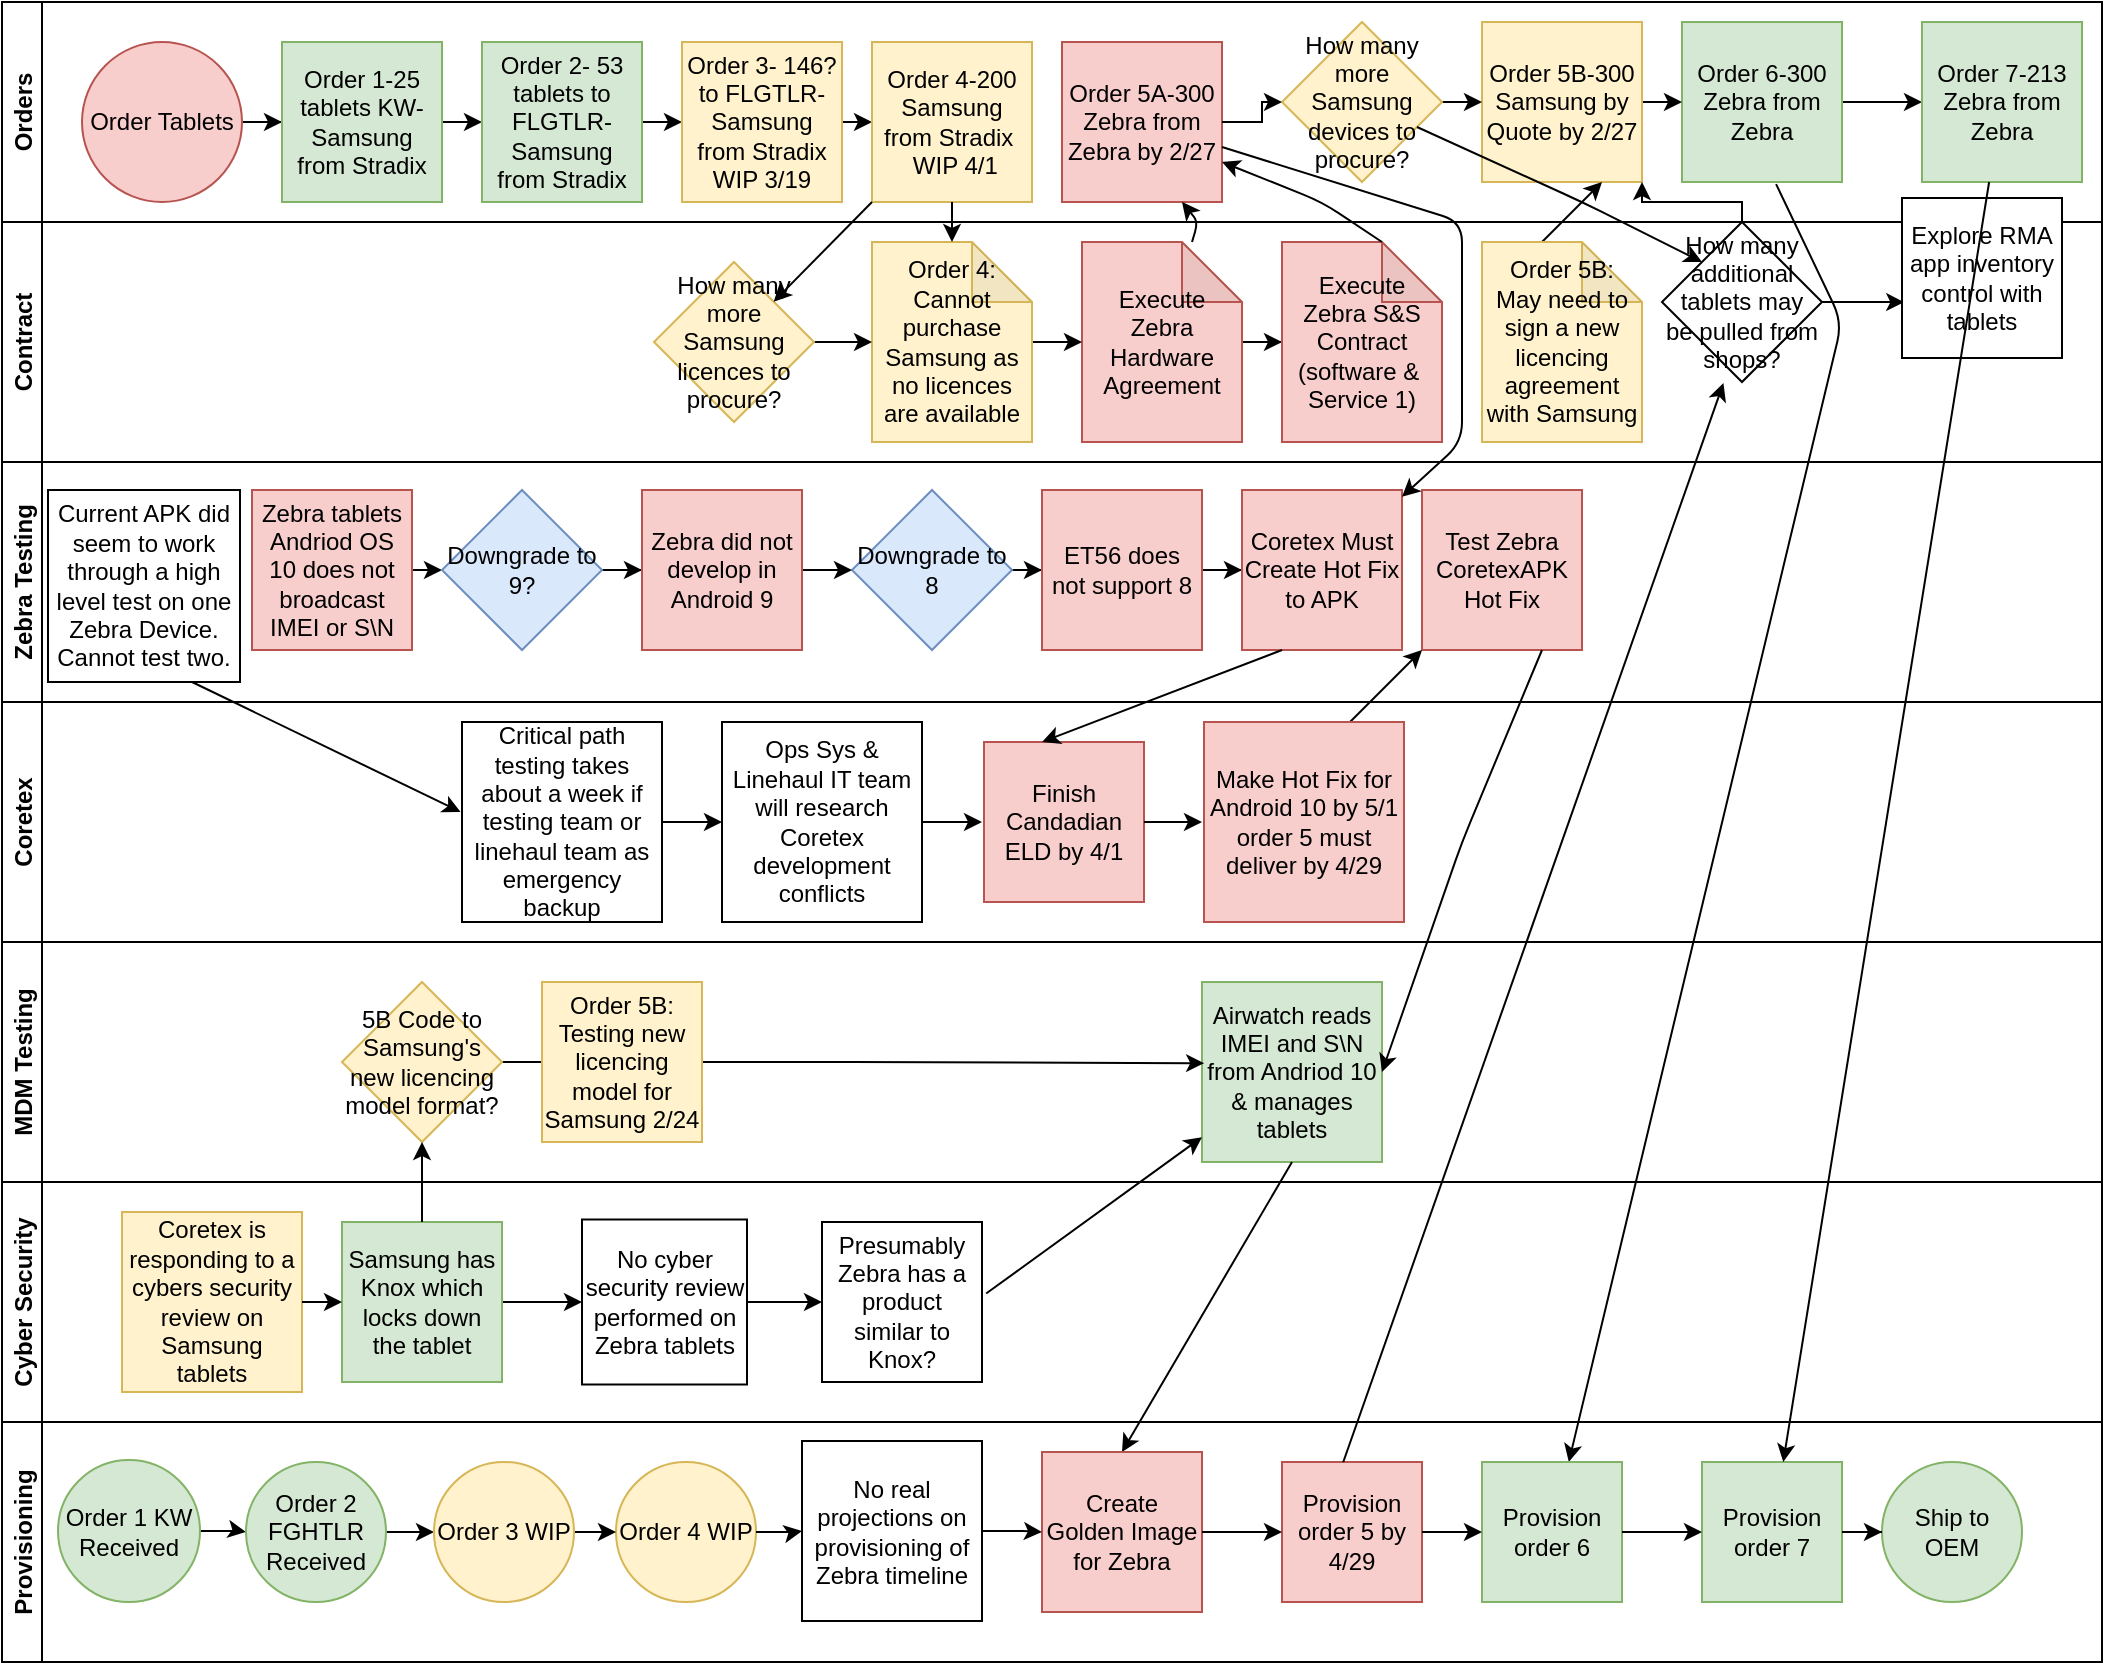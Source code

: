 <mxfile version="14.4.2" type="github">
  <diagram id="prtHgNgQTEPvFCAcTncT" name="Page-1">
    <mxGraphModel dx="1673" dy="1723" grid="1" gridSize="10" guides="1" tooltips="1" connect="1" arrows="1" fold="1" page="1" pageScale="1" pageWidth="1169" pageHeight="827" math="0" shadow="0">
      <root>
        <object label="" id="0">
          <mxCell />
        </object>
        <mxCell id="1" parent="0" />
        <mxCell id="XOxbf55b8lKNXetok6DY-13" value="Orders" style="swimlane;startSize=20;horizontal=0;" parent="1" vertex="1">
          <mxGeometry x="80" y="-810" width="1050" height="110" as="geometry" />
        </mxCell>
        <mxCell id="XOxbf55b8lKNXetok6DY-53" style="edgeStyle=orthogonalEdgeStyle;rounded=0;orthogonalLoop=1;jettySize=auto;html=1;entryX=0;entryY=0.5;entryDx=0;entryDy=0;" parent="XOxbf55b8lKNXetok6DY-13" source="XOxbf55b8lKNXetok6DY-18" target="XOxbf55b8lKNXetok6DY-19" edge="1">
          <mxGeometry relative="1" as="geometry" />
        </mxCell>
        <mxCell id="XOxbf55b8lKNXetok6DY-18" value="Order Tablets" style="ellipse;whiteSpace=wrap;html=1;aspect=fixed;fillColor=#f8cecc;strokeColor=#b85450;" parent="XOxbf55b8lKNXetok6DY-13" vertex="1">
          <mxGeometry x="40" y="20" width="80" height="80" as="geometry" />
        </mxCell>
        <mxCell id="XOxbf55b8lKNXetok6DY-54" style="edgeStyle=orthogonalEdgeStyle;rounded=0;orthogonalLoop=1;jettySize=auto;html=1;exitX=1;exitY=0.5;exitDx=0;exitDy=0;entryX=0;entryY=0.5;entryDx=0;entryDy=0;" parent="XOxbf55b8lKNXetok6DY-13" source="XOxbf55b8lKNXetok6DY-19" target="XOxbf55b8lKNXetok6DY-20" edge="1">
          <mxGeometry relative="1" as="geometry" />
        </mxCell>
        <mxCell id="XOxbf55b8lKNXetok6DY-19" value="Order 1-25 tablets KW-Samsung from Stradix" style="whiteSpace=wrap;html=1;aspect=fixed;fillColor=#d5e8d4;strokeColor=#82b366;" parent="XOxbf55b8lKNXetok6DY-13" vertex="1">
          <mxGeometry x="140" y="20" width="80" height="80" as="geometry" />
        </mxCell>
        <mxCell id="XOxbf55b8lKNXetok6DY-55" style="edgeStyle=orthogonalEdgeStyle;rounded=0;orthogonalLoop=1;jettySize=auto;html=1;exitX=1;exitY=0.5;exitDx=0;exitDy=0;entryX=0;entryY=0.5;entryDx=0;entryDy=0;" parent="XOxbf55b8lKNXetok6DY-13" source="XOxbf55b8lKNXetok6DY-20" target="XOxbf55b8lKNXetok6DY-21" edge="1">
          <mxGeometry relative="1" as="geometry" />
        </mxCell>
        <mxCell id="XOxbf55b8lKNXetok6DY-20" value="Order 2- 53 tablets to FLGTLR-Samsung from Stradix" style="whiteSpace=wrap;html=1;aspect=fixed;fillColor=#d5e8d4;strokeColor=#82b366;" parent="XOxbf55b8lKNXetok6DY-13" vertex="1">
          <mxGeometry x="240" y="20" width="80" height="80" as="geometry" />
        </mxCell>
        <mxCell id="XOxbf55b8lKNXetok6DY-56" style="edgeStyle=orthogonalEdgeStyle;rounded=0;orthogonalLoop=1;jettySize=auto;html=1;exitX=1;exitY=0.5;exitDx=0;exitDy=0;entryX=0;entryY=0.5;entryDx=0;entryDy=0;" parent="XOxbf55b8lKNXetok6DY-13" source="XOxbf55b8lKNXetok6DY-21" target="XOxbf55b8lKNXetok6DY-22" edge="1">
          <mxGeometry relative="1" as="geometry" />
        </mxCell>
        <mxCell id="XOxbf55b8lKNXetok6DY-21" value="Order 3- 146? to FLGTLR-Samsung from Stradix WIP 3/19" style="whiteSpace=wrap;html=1;aspect=fixed;fillColor=#fff2cc;strokeColor=#d6b656;" parent="XOxbf55b8lKNXetok6DY-13" vertex="1">
          <mxGeometry x="340" y="20" width="80" height="80" as="geometry" />
        </mxCell>
        <mxCell id="XOxbf55b8lKNXetok6DY-22" value="Order 4-200 Samsung from Stradix&amp;nbsp;&lt;br&gt;&amp;nbsp;WIP 4/1" style="whiteSpace=wrap;html=1;aspect=fixed;fillColor=#fff2cc;strokeColor=#d6b656;" parent="XOxbf55b8lKNXetok6DY-13" vertex="1">
          <mxGeometry x="435" y="20" width="80" height="80" as="geometry" />
        </mxCell>
        <mxCell id="XOxbf55b8lKNXetok6DY-23" value="Order 5A-300 Zebra from Zebra by 2/27" style="whiteSpace=wrap;html=1;aspect=fixed;fillColor=#f8cecc;strokeColor=#b85450;" parent="XOxbf55b8lKNXetok6DY-13" vertex="1">
          <mxGeometry x="530" y="20" width="80" height="80" as="geometry" />
        </mxCell>
        <mxCell id="XOxbf55b8lKNXetok6DY-84" style="edgeStyle=orthogonalEdgeStyle;rounded=0;orthogonalLoop=1;jettySize=auto;html=1;entryX=0;entryY=0.5;entryDx=0;entryDy=0;" parent="XOxbf55b8lKNXetok6DY-13" source="XOxbf55b8lKNXetok6DY-24" target="XOxbf55b8lKNXetok6DY-25" edge="1">
          <mxGeometry relative="1" as="geometry" />
        </mxCell>
        <mxCell id="XOxbf55b8lKNXetok6DY-24" value="Order 6-300 Zebra from Zebra" style="whiteSpace=wrap;html=1;aspect=fixed;fillColor=#d5e8d4;strokeColor=#82b366;" parent="XOxbf55b8lKNXetok6DY-13" vertex="1">
          <mxGeometry x="840" y="10" width="80" height="80" as="geometry" />
        </mxCell>
        <mxCell id="XOxbf55b8lKNXetok6DY-25" value="Order 7-213 Zebra from Zebra" style="whiteSpace=wrap;html=1;aspect=fixed;fillColor=#d5e8d4;strokeColor=#82b366;" parent="XOxbf55b8lKNXetok6DY-13" vertex="1">
          <mxGeometry x="960" y="10" width="80" height="80" as="geometry" />
        </mxCell>
        <mxCell id="A7MQ0ffrwgBu7bjcszJp-44" style="edgeStyle=orthogonalEdgeStyle;rounded=0;orthogonalLoop=1;jettySize=auto;html=1;exitX=1;exitY=0.5;exitDx=0;exitDy=0;entryX=0;entryY=0.5;entryDx=0;entryDy=0;" parent="XOxbf55b8lKNXetok6DY-13" source="A7MQ0ffrwgBu7bjcszJp-36" target="XOxbf55b8lKNXetok6DY-24" edge="1">
          <mxGeometry relative="1" as="geometry" />
        </mxCell>
        <mxCell id="A7MQ0ffrwgBu7bjcszJp-36" value="Order 5B-300 Samsung by Quote by 2/27" style="whiteSpace=wrap;html=1;aspect=fixed;fillColor=#fff2cc;strokeColor=#d6b656;" parent="XOxbf55b8lKNXetok6DY-13" vertex="1">
          <mxGeometry x="740" y="10" width="80" height="80" as="geometry" />
        </mxCell>
        <mxCell id="A7MQ0ffrwgBu7bjcszJp-47" style="edgeStyle=orthogonalEdgeStyle;rounded=0;orthogonalLoop=1;jettySize=auto;html=1;exitX=1;exitY=0.5;exitDx=0;exitDy=0;entryX=0;entryY=0.5;entryDx=0;entryDy=0;" parent="XOxbf55b8lKNXetok6DY-13" source="A7MQ0ffrwgBu7bjcszJp-45" target="A7MQ0ffrwgBu7bjcszJp-36" edge="1">
          <mxGeometry relative="1" as="geometry" />
        </mxCell>
        <mxCell id="A7MQ0ffrwgBu7bjcszJp-45" value="&lt;span&gt;How many more Samsung devices to procure?&lt;/span&gt;" style="rhombus;whiteSpace=wrap;html=1;fillColor=#fff2cc;strokeColor=#d6b656;" parent="XOxbf55b8lKNXetok6DY-13" vertex="1">
          <mxGeometry x="640" y="10" width="80" height="80" as="geometry" />
        </mxCell>
        <mxCell id="A7MQ0ffrwgBu7bjcszJp-46" style="edgeStyle=orthogonalEdgeStyle;rounded=0;orthogonalLoop=1;jettySize=auto;html=1;entryX=0;entryY=0.5;entryDx=0;entryDy=0;" parent="XOxbf55b8lKNXetok6DY-13" source="XOxbf55b8lKNXetok6DY-23" target="A7MQ0ffrwgBu7bjcszJp-45" edge="1">
          <mxGeometry relative="1" as="geometry">
            <mxPoint x="705" y="-750" as="sourcePoint" />
            <mxPoint x="818.32" y="-765.48" as="targetPoint" />
          </mxGeometry>
        </mxCell>
        <mxCell id="DuRdurXmBzNBN-OfUdLP-6" value="" style="endArrow=classic;html=1;" edge="1" parent="XOxbf55b8lKNXetok6DY-13">
          <mxGeometry width="50" height="50" relative="1" as="geometry">
            <mxPoint x="770" y="120" as="sourcePoint" />
            <mxPoint x="800" y="90" as="targetPoint" />
          </mxGeometry>
        </mxCell>
        <mxCell id="XOxbf55b8lKNXetok6DY-15" value="Zebra Testing" style="swimlane;startSize=20;horizontal=0;" parent="1" vertex="1">
          <mxGeometry x="80" y="-580" width="1050" height="120" as="geometry">
            <mxRectangle x="39" y="210" width="30" height="100" as="alternateBounds" />
          </mxGeometry>
        </mxCell>
        <mxCell id="XOxbf55b8lKNXetok6DY-65" style="edgeStyle=orthogonalEdgeStyle;rounded=0;orthogonalLoop=1;jettySize=auto;html=1;exitX=1;exitY=0.5;exitDx=0;exitDy=0;entryX=0;entryY=0.5;entryDx=0;entryDy=0;" parent="XOxbf55b8lKNXetok6DY-15" source="XOxbf55b8lKNXetok6DY-27" target="XOxbf55b8lKNXetok6DY-28" edge="1">
          <mxGeometry relative="1" as="geometry" />
        </mxCell>
        <mxCell id="XOxbf55b8lKNXetok6DY-27" value="Zebra tablets Andriod OS 10 does not broadcast IMEI or S\N" style="whiteSpace=wrap;html=1;aspect=fixed;rounded=0;fillColor=#f8cecc;strokeColor=#b85450;" parent="XOxbf55b8lKNXetok6DY-15" vertex="1">
          <mxGeometry x="125" y="14" width="80" height="80" as="geometry" />
        </mxCell>
        <mxCell id="XOxbf55b8lKNXetok6DY-66" style="edgeStyle=orthogonalEdgeStyle;rounded=0;orthogonalLoop=1;jettySize=auto;html=1;entryX=0;entryY=0.5;entryDx=0;entryDy=0;" parent="XOxbf55b8lKNXetok6DY-15" source="XOxbf55b8lKNXetok6DY-28" target="XOxbf55b8lKNXetok6DY-30" edge="1">
          <mxGeometry relative="1" as="geometry" />
        </mxCell>
        <mxCell id="XOxbf55b8lKNXetok6DY-28" value="Downgrade to 9?" style="rhombus;whiteSpace=wrap;html=1;rounded=0;fillColor=#dae8fc;strokeColor=#6c8ebf;" parent="XOxbf55b8lKNXetok6DY-15" vertex="1">
          <mxGeometry x="220" y="14" width="80" height="80" as="geometry" />
        </mxCell>
        <mxCell id="XOxbf55b8lKNXetok6DY-68" style="edgeStyle=orthogonalEdgeStyle;rounded=0;orthogonalLoop=1;jettySize=auto;html=1;exitX=1;exitY=0.5;exitDx=0;exitDy=0;" parent="XOxbf55b8lKNXetok6DY-15" source="XOxbf55b8lKNXetok6DY-29" target="XOxbf55b8lKNXetok6DY-31" edge="1">
          <mxGeometry relative="1" as="geometry" />
        </mxCell>
        <mxCell id="XOxbf55b8lKNXetok6DY-29" value="Downgrade to 8" style="rhombus;whiteSpace=wrap;html=1;rounded=0;fillColor=#dae8fc;strokeColor=#6c8ebf;" parent="XOxbf55b8lKNXetok6DY-15" vertex="1">
          <mxGeometry x="425" y="14" width="80" height="80" as="geometry" />
        </mxCell>
        <mxCell id="XOxbf55b8lKNXetok6DY-67" style="edgeStyle=orthogonalEdgeStyle;rounded=0;orthogonalLoop=1;jettySize=auto;html=1;exitX=1;exitY=0.5;exitDx=0;exitDy=0;entryX=0;entryY=0.5;entryDx=0;entryDy=0;" parent="XOxbf55b8lKNXetok6DY-15" source="XOxbf55b8lKNXetok6DY-30" target="XOxbf55b8lKNXetok6DY-29" edge="1">
          <mxGeometry relative="1" as="geometry" />
        </mxCell>
        <mxCell id="XOxbf55b8lKNXetok6DY-30" value="Zebra did not develop in Android 9" style="whiteSpace=wrap;html=1;aspect=fixed;rounded=0;fillColor=#f8cecc;strokeColor=#b85450;" parent="XOxbf55b8lKNXetok6DY-15" vertex="1">
          <mxGeometry x="320" y="14" width="80" height="80" as="geometry" />
        </mxCell>
        <mxCell id="XOxbf55b8lKNXetok6DY-69" style="edgeStyle=orthogonalEdgeStyle;rounded=0;orthogonalLoop=1;jettySize=auto;html=1;entryX=0;entryY=0.5;entryDx=0;entryDy=0;" parent="XOxbf55b8lKNXetok6DY-15" source="XOxbf55b8lKNXetok6DY-31" target="XOxbf55b8lKNXetok6DY-42" edge="1">
          <mxGeometry relative="1" as="geometry" />
        </mxCell>
        <mxCell id="XOxbf55b8lKNXetok6DY-31" value="ET56 does not support 8" style="whiteSpace=wrap;html=1;aspect=fixed;rounded=0;fillColor=#f8cecc;strokeColor=#b85450;" parent="XOxbf55b8lKNXetok6DY-15" vertex="1">
          <mxGeometry x="520" y="14" width="80" height="80" as="geometry" />
        </mxCell>
        <mxCell id="XOxbf55b8lKNXetok6DY-42" value="Coretex Must Create Hot Fix to APK" style="whiteSpace=wrap;html=1;aspect=fixed;rounded=0;fillColor=#f8cecc;strokeColor=#b85450;" parent="XOxbf55b8lKNXetok6DY-15" vertex="1">
          <mxGeometry x="620" y="14" width="80" height="80" as="geometry" />
        </mxCell>
        <mxCell id="XOxbf55b8lKNXetok6DY-44" value="Test Zebra CoretexAPK Hot Fix" style="whiteSpace=wrap;html=1;aspect=fixed;rounded=0;fillColor=#f8cecc;strokeColor=#b85450;" parent="XOxbf55b8lKNXetok6DY-15" vertex="1">
          <mxGeometry x="710" y="14" width="80" height="80" as="geometry" />
        </mxCell>
        <mxCell id="XOxbf55b8lKNXetok6DY-72" value="" style="endArrow=classic;html=1;" parent="XOxbf55b8lKNXetok6DY-15" edge="1">
          <mxGeometry width="50" height="50" relative="1" as="geometry">
            <mxPoint x="660" y="144" as="sourcePoint" />
            <mxPoint x="710" y="94" as="targetPoint" />
          </mxGeometry>
        </mxCell>
        <mxCell id="A7MQ0ffrwgBu7bjcszJp-31" value="Current APK did seem to work through a high level test on one Zebra Device. Cannot test two." style="whiteSpace=wrap;html=1;aspect=fixed;" parent="XOxbf55b8lKNXetok6DY-15" vertex="1">
          <mxGeometry x="23" y="14" width="96" height="96" as="geometry" />
        </mxCell>
        <mxCell id="XOxbf55b8lKNXetok6DY-14" value="Contract" style="swimlane;startSize=20;horizontal=0;rounded=0;" parent="1" vertex="1">
          <mxGeometry x="80" y="-700" width="1050" height="120" as="geometry" />
        </mxCell>
        <mxCell id="A7MQ0ffrwgBu7bjcszJp-10" style="edgeStyle=orthogonalEdgeStyle;rounded=0;orthogonalLoop=1;jettySize=auto;html=1;entryX=0;entryY=0.5;entryDx=0;entryDy=0;entryPerimeter=0;" parent="XOxbf55b8lKNXetok6DY-14" source="XOxbf55b8lKNXetok6DY-26" target="A7MQ0ffrwgBu7bjcszJp-8" edge="1">
          <mxGeometry relative="1" as="geometry" />
        </mxCell>
        <mxCell id="XOxbf55b8lKNXetok6DY-26" value="Execute Zebra Hardware Agreement" style="shape=note;whiteSpace=wrap;html=1;backgroundOutline=1;darkOpacity=0.05;rounded=0;fillColor=#f8cecc;strokeColor=#b85450;" parent="XOxbf55b8lKNXetok6DY-14" vertex="1">
          <mxGeometry x="540" y="10" width="80" height="100" as="geometry" />
        </mxCell>
        <mxCell id="XOxbf55b8lKNXetok6DY-58" style="edgeStyle=orthogonalEdgeStyle;rounded=0;orthogonalLoop=1;jettySize=auto;html=1;entryX=0;entryY=0.5;entryDx=0;entryDy=0;entryPerimeter=0;" parent="XOxbf55b8lKNXetok6DY-14" source="XOxbf55b8lKNXetok6DY-32" target="XOxbf55b8lKNXetok6DY-26" edge="1">
          <mxGeometry relative="1" as="geometry" />
        </mxCell>
        <mxCell id="XOxbf55b8lKNXetok6DY-32" value="Order 4: Cannot purchase Samsung as no licences are available" style="shape=note;whiteSpace=wrap;html=1;backgroundOutline=1;darkOpacity=0.05;rounded=0;fillColor=#fff2cc;strokeColor=#d6b656;" parent="XOxbf55b8lKNXetok6DY-14" vertex="1">
          <mxGeometry x="435" y="10" width="80" height="100" as="geometry" />
        </mxCell>
        <mxCell id="A7MQ0ffrwgBu7bjcszJp-8" value="Execute Zebra S&amp;amp;S Contract (software &amp;amp;&amp;nbsp; Service 1)" style="shape=note;whiteSpace=wrap;html=1;backgroundOutline=1;darkOpacity=0.05;rounded=0;fillColor=#f8cecc;strokeColor=#b85450;" parent="XOxbf55b8lKNXetok6DY-14" vertex="1">
          <mxGeometry x="640" y="10" width="80" height="100" as="geometry" />
        </mxCell>
        <mxCell id="A7MQ0ffrwgBu7bjcszJp-11" value="" style="endArrow=classic;html=1;entryX=1;entryY=0.75;entryDx=0;entryDy=0;" parent="XOxbf55b8lKNXetok6DY-14" target="XOxbf55b8lKNXetok6DY-23" edge="1">
          <mxGeometry width="50" height="50" relative="1" as="geometry">
            <mxPoint x="690" y="10" as="sourcePoint" />
            <mxPoint x="740" y="-40" as="targetPoint" />
            <Array as="points">
              <mxPoint x="660" y="-10" />
            </Array>
          </mxGeometry>
        </mxCell>
        <mxCell id="A7MQ0ffrwgBu7bjcszJp-43" style="edgeStyle=orthogonalEdgeStyle;rounded=0;orthogonalLoop=1;jettySize=auto;html=1;" parent="XOxbf55b8lKNXetok6DY-14" source="A7MQ0ffrwgBu7bjcszJp-41" edge="1">
          <mxGeometry relative="1" as="geometry">
            <mxPoint x="435" y="60" as="targetPoint" />
          </mxGeometry>
        </mxCell>
        <mxCell id="A7MQ0ffrwgBu7bjcszJp-41" value="&lt;span&gt;How many more Samsung licences to procure?&lt;/span&gt;" style="rhombus;whiteSpace=wrap;html=1;fillColor=#fff2cc;strokeColor=#d6b656;" parent="XOxbf55b8lKNXetok6DY-14" vertex="1">
          <mxGeometry x="326" y="20" width="80" height="80" as="geometry" />
        </mxCell>
        <mxCell id="DuRdurXmBzNBN-OfUdLP-7" style="edgeStyle=orthogonalEdgeStyle;rounded=0;orthogonalLoop=1;jettySize=auto;html=1;exitX=1;exitY=0.5;exitDx=0;exitDy=0;entryX=0.014;entryY=0.651;entryDx=0;entryDy=0;entryPerimeter=0;" edge="1" parent="XOxbf55b8lKNXetok6DY-14" source="A7MQ0ffrwgBu7bjcszJp-54" target="A7MQ0ffrwgBu7bjcszJp-35">
          <mxGeometry relative="1" as="geometry" />
        </mxCell>
        <mxCell id="A7MQ0ffrwgBu7bjcszJp-54" value="How many additional tablets may be pulled from shops?" style="rhombus;whiteSpace=wrap;html=1;" parent="XOxbf55b8lKNXetok6DY-14" vertex="1">
          <mxGeometry x="830" width="80" height="80" as="geometry" />
        </mxCell>
        <mxCell id="DuRdurXmBzNBN-OfUdLP-5" value="Order 5B: May need to sign a new licencing agreement with Samsung" style="shape=note;whiteSpace=wrap;html=1;backgroundOutline=1;darkOpacity=0.05;rounded=0;fillColor=#fff2cc;strokeColor=#d6b656;" vertex="1" parent="XOxbf55b8lKNXetok6DY-14">
          <mxGeometry x="740" y="10" width="80" height="100" as="geometry" />
        </mxCell>
        <mxCell id="A7MQ0ffrwgBu7bjcszJp-35" value="Explore RMA app inventory control with tablets" style="whiteSpace=wrap;html=1;aspect=fixed;" parent="XOxbf55b8lKNXetok6DY-14" vertex="1">
          <mxGeometry x="950" y="-12" width="80" height="80" as="geometry" />
        </mxCell>
        <mxCell id="XOxbf55b8lKNXetok6DY-36" value="Coretex" style="swimlane;startSize=20;horizontal=0;rounded=0;swimlaneLine=1;" parent="1" vertex="1">
          <mxGeometry x="80" y="-460" width="1050" height="120" as="geometry">
            <mxRectangle x="40" y="240" width="30" height="70" as="alternateBounds" />
          </mxGeometry>
        </mxCell>
        <mxCell id="XOxbf55b8lKNXetok6DY-37" value="Finish Candadian ELD by 4/1" style="whiteSpace=wrap;html=1;aspect=fixed;rounded=0;fillColor=#f8cecc;strokeColor=#b85450;" parent="XOxbf55b8lKNXetok6DY-36" vertex="1">
          <mxGeometry x="491" y="20" width="80" height="80" as="geometry" />
        </mxCell>
        <mxCell id="XOxbf55b8lKNXetok6DY-38" value="Make Hot Fix for Android 10 by 5/1 order 5 must deliver by 4/29" style="whiteSpace=wrap;html=1;aspect=fixed;rounded=0;fillColor=#f8cecc;strokeColor=#b85450;" parent="XOxbf55b8lKNXetok6DY-36" vertex="1">
          <mxGeometry x="601" y="10" width="100" height="100" as="geometry" />
        </mxCell>
        <mxCell id="A7MQ0ffrwgBu7bjcszJp-53" style="edgeStyle=orthogonalEdgeStyle;rounded=0;orthogonalLoop=1;jettySize=auto;html=1;exitX=1;exitY=0.5;exitDx=0;exitDy=0;entryX=0;entryY=0.5;entryDx=0;entryDy=0;" parent="XOxbf55b8lKNXetok6DY-36" source="A7MQ0ffrwgBu7bjcszJp-32" target="A7MQ0ffrwgBu7bjcszJp-33" edge="1">
          <mxGeometry relative="1" as="geometry" />
        </mxCell>
        <mxCell id="A7MQ0ffrwgBu7bjcszJp-32" value="Critical path testing takes about a week if testing team or linehaul team as emergency backup" style="whiteSpace=wrap;html=1;aspect=fixed;" parent="XOxbf55b8lKNXetok6DY-36" vertex="1">
          <mxGeometry x="230" y="10" width="100" height="100" as="geometry" />
        </mxCell>
        <mxCell id="A7MQ0ffrwgBu7bjcszJp-33" value="Ops Sys &amp;amp; Linehaul IT team will research Coretex development conflicts" style="whiteSpace=wrap;html=1;aspect=fixed;" parent="XOxbf55b8lKNXetok6DY-36" vertex="1">
          <mxGeometry x="360" y="10" width="100" height="100" as="geometry" />
        </mxCell>
        <mxCell id="XOxbf55b8lKNXetok6DY-17" value="Cyber Security" style="swimlane;startSize=20;horizontal=0;" parent="1" vertex="1">
          <mxGeometry x="80" y="-220" width="1050" height="120" as="geometry">
            <mxRectangle x="40" y="480" width="30" height="100" as="alternateBounds" />
          </mxGeometry>
        </mxCell>
        <mxCell id="A7MQ0ffrwgBu7bjcszJp-1" value="Coretex is responding to a cybers security review on Samsung tablets" style="whiteSpace=wrap;html=1;aspect=fixed;fillColor=#fff2cc;strokeColor=#d6b656;" parent="XOxbf55b8lKNXetok6DY-17" vertex="1">
          <mxGeometry x="60" y="15" width="90" height="90" as="geometry" />
        </mxCell>
        <mxCell id="A7MQ0ffrwgBu7bjcszJp-2" value="No cyber security review performed on Zebra tablets" style="whiteSpace=wrap;html=1;aspect=fixed;" parent="XOxbf55b8lKNXetok6DY-17" vertex="1">
          <mxGeometry x="290" y="18.75" width="82.5" height="82.5" as="geometry" />
        </mxCell>
        <mxCell id="A7MQ0ffrwgBu7bjcszJp-3" style="edgeStyle=orthogonalEdgeStyle;rounded=0;orthogonalLoop=1;jettySize=auto;html=1;exitX=1;exitY=0.5;exitDx=0;exitDy=0;entryX=0;entryY=0.5;entryDx=0;entryDy=0;" parent="XOxbf55b8lKNXetok6DY-17" source="A7MQ0ffrwgBu7bjcszJp-12" target="A7MQ0ffrwgBu7bjcszJp-2" edge="1">
          <mxGeometry relative="1" as="geometry" />
        </mxCell>
        <mxCell id="A7MQ0ffrwgBu7bjcszJp-15" value="Presumably Zebra has a product similar to Knox?" style="whiteSpace=wrap;html=1;aspect=fixed;" parent="XOxbf55b8lKNXetok6DY-17" vertex="1">
          <mxGeometry x="410" y="20" width="80" height="80" as="geometry" />
        </mxCell>
        <mxCell id="A7MQ0ffrwgBu7bjcszJp-16" style="edgeStyle=orthogonalEdgeStyle;rounded=0;orthogonalLoop=1;jettySize=auto;html=1;exitX=1;exitY=0.5;exitDx=0;exitDy=0;entryX=0;entryY=0.5;entryDx=0;entryDy=0;" parent="XOxbf55b8lKNXetok6DY-17" source="A7MQ0ffrwgBu7bjcszJp-2" target="A7MQ0ffrwgBu7bjcszJp-15" edge="1">
          <mxGeometry relative="1" as="geometry">
            <mxPoint x="352.5" y="60" as="sourcePoint" />
            <mxPoint x="600" y="-60" as="targetPoint" />
          </mxGeometry>
        </mxCell>
        <mxCell id="A7MQ0ffrwgBu7bjcszJp-12" value="Samsung has Knox which locks down the tablet" style="whiteSpace=wrap;html=1;aspect=fixed;fillColor=#d5e8d4;strokeColor=#82b366;" parent="XOxbf55b8lKNXetok6DY-17" vertex="1">
          <mxGeometry x="170" y="20" width="80" height="80" as="geometry" />
        </mxCell>
        <mxCell id="A7MQ0ffrwgBu7bjcszJp-17" style="edgeStyle=orthogonalEdgeStyle;rounded=0;orthogonalLoop=1;jettySize=auto;html=1;exitX=1;exitY=0.5;exitDx=0;exitDy=0;entryX=0;entryY=0.5;entryDx=0;entryDy=0;" parent="XOxbf55b8lKNXetok6DY-17" source="A7MQ0ffrwgBu7bjcszJp-1" target="A7MQ0ffrwgBu7bjcszJp-12" edge="1">
          <mxGeometry relative="1" as="geometry">
            <mxPoint x="230" y="-110" as="sourcePoint" />
            <mxPoint x="350" y="-110" as="targetPoint" />
          </mxGeometry>
        </mxCell>
        <mxCell id="XOxbf55b8lKNXetok6DY-16" value="MDM Testing" style="swimlane;startSize=20;horizontal=0;" parent="1" vertex="1">
          <mxGeometry x="80" y="-340" width="1050" height="120" as="geometry">
            <mxRectangle x="40" y="360" width="30" height="100" as="alternateBounds" />
          </mxGeometry>
        </mxCell>
        <mxCell id="XOxbf55b8lKNXetok6DY-33" value="Airwatch reads IMEI and S\N from Andriod 10 &amp;amp; manages tablets" style="whiteSpace=wrap;html=1;aspect=fixed;rounded=0;fillColor=#d5e8d4;strokeColor=#82b366;" parent="XOxbf55b8lKNXetok6DY-16" vertex="1">
          <mxGeometry x="600" y="20" width="90" height="90" as="geometry" />
        </mxCell>
        <mxCell id="A7MQ0ffrwgBu7bjcszJp-62" style="edgeStyle=orthogonalEdgeStyle;rounded=0;orthogonalLoop=1;jettySize=auto;html=1;entryX=0.012;entryY=0.451;entryDx=0;entryDy=0;entryPerimeter=0;" parent="XOxbf55b8lKNXetok6DY-16" source="A7MQ0ffrwgBu7bjcszJp-37" target="XOxbf55b8lKNXetok6DY-33" edge="1">
          <mxGeometry relative="1" as="geometry" />
        </mxCell>
        <mxCell id="A7MQ0ffrwgBu7bjcszJp-37" value="&lt;span&gt;5B Code to Samsung&#39;s new licencing model format?&lt;/span&gt;" style="rhombus;whiteSpace=wrap;html=1;fillColor=#fff2cc;strokeColor=#d6b656;" parent="XOxbf55b8lKNXetok6DY-16" vertex="1">
          <mxGeometry x="170" y="20" width="80" height="80" as="geometry" />
        </mxCell>
        <mxCell id="DuRdurXmBzNBN-OfUdLP-1" value="Order 5B: Testing new licencing model for Samsung 2/24" style="whiteSpace=wrap;html=1;aspect=fixed;fillColor=#fff2cc;strokeColor=#d6b656;" vertex="1" parent="XOxbf55b8lKNXetok6DY-16">
          <mxGeometry x="270" y="20" width="80" height="80" as="geometry" />
        </mxCell>
        <mxCell id="XOxbf55b8lKNXetok6DY-57" style="edgeStyle=orthogonalEdgeStyle;rounded=0;orthogonalLoop=1;jettySize=auto;html=1;exitX=0.5;exitY=1;exitDx=0;exitDy=0;entryX=0.5;entryY=0;entryDx=0;entryDy=0;entryPerimeter=0;" parent="1" source="XOxbf55b8lKNXetok6DY-22" target="XOxbf55b8lKNXetok6DY-32" edge="1">
          <mxGeometry relative="1" as="geometry" />
        </mxCell>
        <mxCell id="XOxbf55b8lKNXetok6DY-61" value="" style="endArrow=classic;html=1;entryX=0.75;entryY=1;entryDx=0;entryDy=0;" parent="1" source="XOxbf55b8lKNXetok6DY-26" target="XOxbf55b8lKNXetok6DY-23" edge="1">
          <mxGeometry width="50" height="50" relative="1" as="geometry">
            <mxPoint x="640" y="-670" as="sourcePoint" />
            <mxPoint x="690" y="-720" as="targetPoint" />
            <Array as="points">
              <mxPoint x="678" y="-700" />
            </Array>
          </mxGeometry>
        </mxCell>
        <mxCell id="XOxbf55b8lKNXetok6DY-64" value="" style="endArrow=classic;html=1;" parent="1" source="XOxbf55b8lKNXetok6DY-23" target="XOxbf55b8lKNXetok6DY-42" edge="1">
          <mxGeometry width="50" height="50" relative="1" as="geometry">
            <mxPoint x="640" y="-670" as="sourcePoint" />
            <mxPoint x="690" y="-720" as="targetPoint" />
            <Array as="points">
              <mxPoint x="810" y="-700" />
              <mxPoint x="810" y="-590" />
            </Array>
          </mxGeometry>
        </mxCell>
        <mxCell id="XOxbf55b8lKNXetok6DY-71" style="edgeStyle=orthogonalEdgeStyle;rounded=0;orthogonalLoop=1;jettySize=auto;html=1;" parent="1" source="XOxbf55b8lKNXetok6DY-37" edge="1">
          <mxGeometry relative="1" as="geometry">
            <mxPoint x="680" y="-400" as="targetPoint" />
          </mxGeometry>
        </mxCell>
        <mxCell id="XOxbf55b8lKNXetok6DY-73" value="" style="endArrow=classic;html=1;exitX=0.75;exitY=1;exitDx=0;exitDy=0;entryX=1;entryY=0.5;entryDx=0;entryDy=0;" parent="1" source="XOxbf55b8lKNXetok6DY-44" target="XOxbf55b8lKNXetok6DY-33" edge="1">
          <mxGeometry width="50" height="50" relative="1" as="geometry">
            <mxPoint x="820" y="-400" as="sourcePoint" />
            <mxPoint x="870" y="-440" as="targetPoint" />
            <Array as="points">
              <mxPoint x="810" y="-390" />
            </Array>
          </mxGeometry>
        </mxCell>
        <mxCell id="XOxbf55b8lKNXetok6DY-74" value="" style="endArrow=classic;html=1;exitX=0.5;exitY=1;exitDx=0;exitDy=0;entryX=0.5;entryY=0;entryDx=0;entryDy=0;" parent="1" source="XOxbf55b8lKNXetok6DY-33" target="XOxbf55b8lKNXetok6DY-39" edge="1">
          <mxGeometry width="50" height="50" relative="1" as="geometry">
            <mxPoint x="590" y="-170" as="sourcePoint" />
            <mxPoint x="640" y="-220" as="targetPoint" />
          </mxGeometry>
        </mxCell>
        <mxCell id="XOxbf55b8lKNXetok6DY-82" value="" style="endArrow=classic;html=1;exitX=0.588;exitY=1.013;exitDx=0;exitDy=0;exitPerimeter=0;" parent="1" source="XOxbf55b8lKNXetok6DY-24" target="XOxbf55b8lKNXetok6DY-50" edge="1">
          <mxGeometry width="50" height="50" relative="1" as="geometry">
            <mxPoint x="830" y="-620" as="sourcePoint" />
            <mxPoint x="880" y="-670" as="targetPoint" />
            <Array as="points">
              <mxPoint x="1000" y="-650" />
            </Array>
          </mxGeometry>
        </mxCell>
        <mxCell id="A7MQ0ffrwgBu7bjcszJp-7" value="Provisioning" style="swimlane;startSize=20;horizontal=0;" parent="1" vertex="1">
          <mxGeometry x="80" y="-100" width="1050" height="120" as="geometry" />
        </mxCell>
        <mxCell id="XOxbf55b8lKNXetok6DY-39" value="Create Golden Image for Zebra" style="whiteSpace=wrap;html=1;aspect=fixed;rounded=0;fillColor=#f8cecc;strokeColor=#b85450;" parent="A7MQ0ffrwgBu7bjcszJp-7" vertex="1">
          <mxGeometry x="520" y="15" width="80" height="80" as="geometry" />
        </mxCell>
        <mxCell id="XOxbf55b8lKNXetok6DY-41" value="Provision order 5 by 4/29" style="whiteSpace=wrap;html=1;aspect=fixed;rounded=0;fillColor=#f8cecc;strokeColor=#b85450;" parent="A7MQ0ffrwgBu7bjcszJp-7" vertex="1">
          <mxGeometry x="640" y="20" width="70" height="70" as="geometry" />
        </mxCell>
        <mxCell id="XOxbf55b8lKNXetok6DY-75" style="edgeStyle=orthogonalEdgeStyle;rounded=0;orthogonalLoop=1;jettySize=auto;html=1;entryX=0;entryY=0.5;entryDx=0;entryDy=0;" parent="A7MQ0ffrwgBu7bjcszJp-7" source="XOxbf55b8lKNXetok6DY-39" target="XOxbf55b8lKNXetok6DY-41" edge="1">
          <mxGeometry relative="1" as="geometry" />
        </mxCell>
        <mxCell id="XOxbf55b8lKNXetok6DY-50" value="Provision order 6" style="whiteSpace=wrap;html=1;aspect=fixed;rounded=0;fillColor=#d5e8d4;strokeColor=#82b366;" parent="A7MQ0ffrwgBu7bjcszJp-7" vertex="1">
          <mxGeometry x="740" y="20" width="70" height="70" as="geometry" />
        </mxCell>
        <mxCell id="XOxbf55b8lKNXetok6DY-76" style="edgeStyle=orthogonalEdgeStyle;rounded=0;orthogonalLoop=1;jettySize=auto;html=1;exitX=1;exitY=0.5;exitDx=0;exitDy=0;entryX=0;entryY=0.5;entryDx=0;entryDy=0;" parent="A7MQ0ffrwgBu7bjcszJp-7" source="XOxbf55b8lKNXetok6DY-41" target="XOxbf55b8lKNXetok6DY-50" edge="1">
          <mxGeometry relative="1" as="geometry" />
        </mxCell>
        <mxCell id="XOxbf55b8lKNXetok6DY-52" value="Provision order 7" style="whiteSpace=wrap;html=1;aspect=fixed;rounded=0;fillColor=#d5e8d4;strokeColor=#82b366;" parent="A7MQ0ffrwgBu7bjcszJp-7" vertex="1">
          <mxGeometry x="850" y="20" width="70" height="70" as="geometry" />
        </mxCell>
        <mxCell id="XOxbf55b8lKNXetok6DY-77" style="edgeStyle=orthogonalEdgeStyle;rounded=0;orthogonalLoop=1;jettySize=auto;html=1;exitX=1;exitY=0.5;exitDx=0;exitDy=0;entryX=0;entryY=0.5;entryDx=0;entryDy=0;" parent="A7MQ0ffrwgBu7bjcszJp-7" source="XOxbf55b8lKNXetok6DY-50" target="XOxbf55b8lKNXetok6DY-52" edge="1">
          <mxGeometry relative="1" as="geometry" />
        </mxCell>
        <mxCell id="XOxbf55b8lKNXetok6DY-40" value="Ship to OEM" style="ellipse;whiteSpace=wrap;html=1;aspect=fixed;rounded=0;fillColor=#d5e8d4;strokeColor=#82b366;" parent="A7MQ0ffrwgBu7bjcszJp-7" vertex="1">
          <mxGeometry x="940" y="20" width="70" height="70" as="geometry" />
        </mxCell>
        <mxCell id="XOxbf55b8lKNXetok6DY-80" style="edgeStyle=orthogonalEdgeStyle;rounded=0;orthogonalLoop=1;jettySize=auto;html=1;entryX=0;entryY=0.5;entryDx=0;entryDy=0;" parent="A7MQ0ffrwgBu7bjcszJp-7" source="XOxbf55b8lKNXetok6DY-52" target="XOxbf55b8lKNXetok6DY-40" edge="1">
          <mxGeometry relative="1" as="geometry" />
        </mxCell>
        <mxCell id="A7MQ0ffrwgBu7bjcszJp-23" style="edgeStyle=orthogonalEdgeStyle;rounded=0;orthogonalLoop=1;jettySize=auto;html=1;entryX=0;entryY=0.5;entryDx=0;entryDy=0;" parent="A7MQ0ffrwgBu7bjcszJp-7" source="A7MQ0ffrwgBu7bjcszJp-18" target="A7MQ0ffrwgBu7bjcszJp-19" edge="1">
          <mxGeometry relative="1" as="geometry" />
        </mxCell>
        <mxCell id="A7MQ0ffrwgBu7bjcszJp-18" value="Order 1 KW Received" style="ellipse;whiteSpace=wrap;html=1;aspect=fixed;rounded=0;fillColor=#d5e8d4;strokeColor=#82b366;" parent="A7MQ0ffrwgBu7bjcszJp-7" vertex="1">
          <mxGeometry x="28" y="19" width="71" height="71" as="geometry" />
        </mxCell>
        <mxCell id="A7MQ0ffrwgBu7bjcszJp-24" style="edgeStyle=orthogonalEdgeStyle;rounded=0;orthogonalLoop=1;jettySize=auto;html=1;entryX=0;entryY=0.5;entryDx=0;entryDy=0;" parent="A7MQ0ffrwgBu7bjcszJp-7" source="A7MQ0ffrwgBu7bjcszJp-19" target="A7MQ0ffrwgBu7bjcszJp-22" edge="1">
          <mxGeometry relative="1" as="geometry" />
        </mxCell>
        <mxCell id="A7MQ0ffrwgBu7bjcszJp-19" value="Order 2 FGHTLR Received" style="ellipse;whiteSpace=wrap;html=1;aspect=fixed;rounded=0;fillColor=#d5e8d4;strokeColor=#82b366;" parent="A7MQ0ffrwgBu7bjcszJp-7" vertex="1">
          <mxGeometry x="122" y="20" width="70" height="70" as="geometry" />
        </mxCell>
        <mxCell id="A7MQ0ffrwgBu7bjcszJp-26" style="edgeStyle=orthogonalEdgeStyle;rounded=0;orthogonalLoop=1;jettySize=auto;html=1;entryX=0;entryY=0.5;entryDx=0;entryDy=0;" parent="A7MQ0ffrwgBu7bjcszJp-7" source="A7MQ0ffrwgBu7bjcszJp-30" target="XOxbf55b8lKNXetok6DY-39" edge="1">
          <mxGeometry relative="1" as="geometry" />
        </mxCell>
        <mxCell id="A7MQ0ffrwgBu7bjcszJp-21" value="Order 4 WIP" style="ellipse;whiteSpace=wrap;html=1;aspect=fixed;rounded=0;fillColor=#fff2cc;strokeColor=#d6b656;" parent="A7MQ0ffrwgBu7bjcszJp-7" vertex="1">
          <mxGeometry x="307" y="20" width="70" height="70" as="geometry" />
        </mxCell>
        <mxCell id="A7MQ0ffrwgBu7bjcszJp-25" style="edgeStyle=orthogonalEdgeStyle;rounded=0;orthogonalLoop=1;jettySize=auto;html=1;entryX=0;entryY=0.5;entryDx=0;entryDy=0;" parent="A7MQ0ffrwgBu7bjcszJp-7" source="A7MQ0ffrwgBu7bjcszJp-22" target="A7MQ0ffrwgBu7bjcszJp-21" edge="1">
          <mxGeometry relative="1" as="geometry" />
        </mxCell>
        <mxCell id="A7MQ0ffrwgBu7bjcszJp-22" value="Order 3 WIP" style="ellipse;whiteSpace=wrap;html=1;aspect=fixed;rounded=0;fillColor=#fff2cc;strokeColor=#d6b656;" parent="A7MQ0ffrwgBu7bjcszJp-7" vertex="1">
          <mxGeometry x="216" y="20" width="70" height="70" as="geometry" />
        </mxCell>
        <mxCell id="A7MQ0ffrwgBu7bjcszJp-30" value="No real projections on provisioning of Zebra timeline" style="whiteSpace=wrap;html=1;aspect=fixed;" parent="A7MQ0ffrwgBu7bjcszJp-7" vertex="1">
          <mxGeometry x="400" y="9.5" width="90" height="90" as="geometry" />
        </mxCell>
        <mxCell id="A7MQ0ffrwgBu7bjcszJp-57" style="edgeStyle=orthogonalEdgeStyle;rounded=0;orthogonalLoop=1;jettySize=auto;html=1;entryX=0;entryY=0.5;entryDx=0;entryDy=0;" parent="A7MQ0ffrwgBu7bjcszJp-7" source="A7MQ0ffrwgBu7bjcszJp-21" target="A7MQ0ffrwgBu7bjcszJp-30" edge="1">
          <mxGeometry relative="1" as="geometry">
            <mxPoint x="440" y="-45" as="sourcePoint" />
            <mxPoint x="600" y="-45" as="targetPoint" />
          </mxGeometry>
        </mxCell>
        <mxCell id="A7MQ0ffrwgBu7bjcszJp-42" value="" style="endArrow=classic;html=1;exitX=0;exitY=1;exitDx=0;exitDy=0;" parent="1" source="XOxbf55b8lKNXetok6DY-22" target="A7MQ0ffrwgBu7bjcszJp-41" edge="1">
          <mxGeometry width="50" height="50" relative="1" as="geometry">
            <mxPoint x="550" y="-530" as="sourcePoint" />
            <mxPoint x="600" y="-580" as="targetPoint" />
          </mxGeometry>
        </mxCell>
        <mxCell id="XOxbf55b8lKNXetok6DY-85" value="" style="endArrow=classic;html=1;" parent="1" source="XOxbf55b8lKNXetok6DY-25" target="XOxbf55b8lKNXetok6DY-52" edge="1">
          <mxGeometry width="50" height="50" relative="1" as="geometry">
            <mxPoint x="1020" y="-715" as="sourcePoint" />
            <mxPoint x="1070" y="-765" as="targetPoint" />
          </mxGeometry>
        </mxCell>
        <mxCell id="A7MQ0ffrwgBu7bjcszJp-50" value="" style="endArrow=classic;html=1;entryX=-0.007;entryY=0.45;entryDx=0;entryDy=0;entryPerimeter=0;exitX=0.75;exitY=1;exitDx=0;exitDy=0;" parent="1" source="A7MQ0ffrwgBu7bjcszJp-31" target="A7MQ0ffrwgBu7bjcszJp-32" edge="1">
          <mxGeometry width="50" height="50" relative="1" as="geometry">
            <mxPoint x="200" y="-380" as="sourcePoint" />
            <mxPoint x="250" y="-430" as="targetPoint" />
          </mxGeometry>
        </mxCell>
        <mxCell id="A7MQ0ffrwgBu7bjcszJp-56" value="" style="endArrow=classic;html=1;entryX=0;entryY=0;entryDx=0;entryDy=0;" parent="1" source="A7MQ0ffrwgBu7bjcszJp-45" target="A7MQ0ffrwgBu7bjcszJp-54" edge="1">
          <mxGeometry width="50" height="50" relative="1" as="geometry">
            <mxPoint x="820" y="-670" as="sourcePoint" />
            <mxPoint x="870" y="-720" as="targetPoint" />
            <Array as="points">
              <mxPoint x="870" y="-710" />
            </Array>
          </mxGeometry>
        </mxCell>
        <mxCell id="A7MQ0ffrwgBu7bjcszJp-61" style="edgeStyle=orthogonalEdgeStyle;rounded=0;orthogonalLoop=1;jettySize=auto;html=1;exitX=0.5;exitY=0;exitDx=0;exitDy=0;entryX=0.5;entryY=1;entryDx=0;entryDy=0;" parent="1" source="A7MQ0ffrwgBu7bjcszJp-12" target="A7MQ0ffrwgBu7bjcszJp-37" edge="1">
          <mxGeometry relative="1" as="geometry" />
        </mxCell>
        <mxCell id="A7MQ0ffrwgBu7bjcszJp-63" style="edgeStyle=orthogonalEdgeStyle;rounded=0;orthogonalLoop=1;jettySize=auto;html=1;exitX=1;exitY=0.5;exitDx=0;exitDy=0;" parent="1" source="A7MQ0ffrwgBu7bjcszJp-33" edge="1">
          <mxGeometry relative="1" as="geometry">
            <mxPoint x="570" y="-400.138" as="targetPoint" />
          </mxGeometry>
        </mxCell>
        <mxCell id="A7MQ0ffrwgBu7bjcszJp-65" style="edgeStyle=orthogonalEdgeStyle;rounded=0;orthogonalLoop=1;jettySize=auto;html=1;exitX=0.5;exitY=0;exitDx=0;exitDy=0;entryX=1;entryY=1;entryDx=0;entryDy=0;" parent="1" source="A7MQ0ffrwgBu7bjcszJp-54" target="A7MQ0ffrwgBu7bjcszJp-36" edge="1">
          <mxGeometry relative="1" as="geometry">
            <mxPoint x="860" y="-720" as="targetPoint" />
            <Array as="points">
              <mxPoint x="950" y="-710" />
              <mxPoint x="900" y="-710" />
            </Array>
          </mxGeometry>
        </mxCell>
        <mxCell id="A7MQ0ffrwgBu7bjcszJp-67" value="" style="endArrow=classic;html=1;exitX=1.026;exitY=0.447;exitDx=0;exitDy=0;exitPerimeter=0;" parent="1" source="A7MQ0ffrwgBu7bjcszJp-15" target="XOxbf55b8lKNXetok6DY-33" edge="1">
          <mxGeometry width="50" height="50" relative="1" as="geometry">
            <mxPoint x="600" y="-160" as="sourcePoint" />
            <mxPoint x="650" y="-210" as="targetPoint" />
          </mxGeometry>
        </mxCell>
        <mxCell id="A7MQ0ffrwgBu7bjcszJp-68" value="" style="endArrow=classic;html=1;entryX=0.363;entryY=0;entryDx=0;entryDy=0;entryPerimeter=0;exitX=0.25;exitY=1;exitDx=0;exitDy=0;" parent="1" source="XOxbf55b8lKNXetok6DY-42" target="XOxbf55b8lKNXetok6DY-37" edge="1">
          <mxGeometry width="50" height="50" relative="1" as="geometry">
            <mxPoint x="640" y="-440" as="sourcePoint" />
            <mxPoint x="690" y="-490" as="targetPoint" />
          </mxGeometry>
        </mxCell>
        <mxCell id="DuRdurXmBzNBN-OfUdLP-4" value="" style="endArrow=classic;html=1;exitX=0.437;exitY=0.002;exitDx=0;exitDy=0;exitPerimeter=0;entryX=0.384;entryY=1.007;entryDx=0;entryDy=0;entryPerimeter=0;" edge="1" parent="1" source="XOxbf55b8lKNXetok6DY-41" target="A7MQ0ffrwgBu7bjcszJp-54">
          <mxGeometry width="50" height="50" relative="1" as="geometry">
            <mxPoint x="750.59" y="-79.86" as="sourcePoint" />
            <mxPoint x="950.72" y="-719.44" as="targetPoint" />
          </mxGeometry>
        </mxCell>
      </root>
    </mxGraphModel>
  </diagram>
</mxfile>
